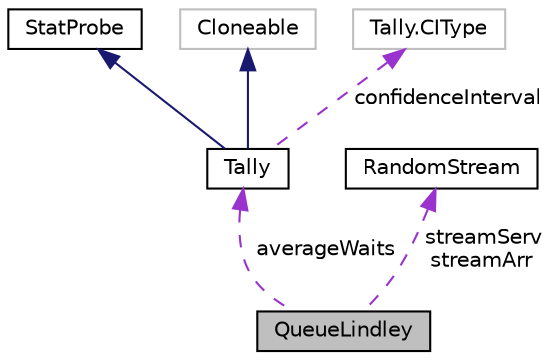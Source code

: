 digraph "QueueLindley"
{
 // INTERACTIVE_SVG=YES
  bgcolor="transparent";
  edge [fontname="Helvetica",fontsize="10",labelfontname="Helvetica",labelfontsize="10"];
  node [fontname="Helvetica",fontsize="10",shape=record];
  Node1 [label="QueueLindley",height=0.2,width=0.4,color="black", fillcolor="grey75", style="filled", fontcolor="black"];
  Node2 -> Node1 [dir="back",color="darkorchid3",fontsize="10",style="dashed",label=" averageWaits" ,fontname="Helvetica"];
  Node2 [label="Tally",height=0.2,width=0.4,color="black",URL="$classumontreal_1_1ssj_1_1stat_1_1Tally.html",tooltip="A subclass of StatProbe. "];
  Node3 -> Node2 [dir="back",color="midnightblue",fontsize="10",style="solid",fontname="Helvetica"];
  Node3 [label="StatProbe",height=0.2,width=0.4,color="black",URL="$classumontreal_1_1ssj_1_1stat_1_1StatProbe.html",tooltip="The objects of this class are statistical probes or collectors, which are elementary devices for coll..."];
  Node4 -> Node2 [dir="back",color="midnightblue",fontsize="10",style="solid",fontname="Helvetica"];
  Node4 [label="Cloneable",height=0.2,width=0.4,color="grey75"];
  Node5 -> Node2 [dir="back",color="darkorchid3",fontsize="10",style="dashed",label=" confidenceInterval" ,fontname="Helvetica"];
  Node5 [label="Tally.CIType",height=0.2,width=0.4,color="grey75"];
  Node6 -> Node1 [dir="back",color="darkorchid3",fontsize="10",style="dashed",label=" streamServ\nstreamArr" ,fontname="Helvetica"];
  Node6 [label="RandomStream",height=0.2,width=0.4,color="black",URL="$interfaceumontreal_1_1ssj_1_1rng_1_1RandomStream.html",tooltip="This interface defines the basic structures to handle multiple streams of uniform (pseudo)random numb..."];
}
